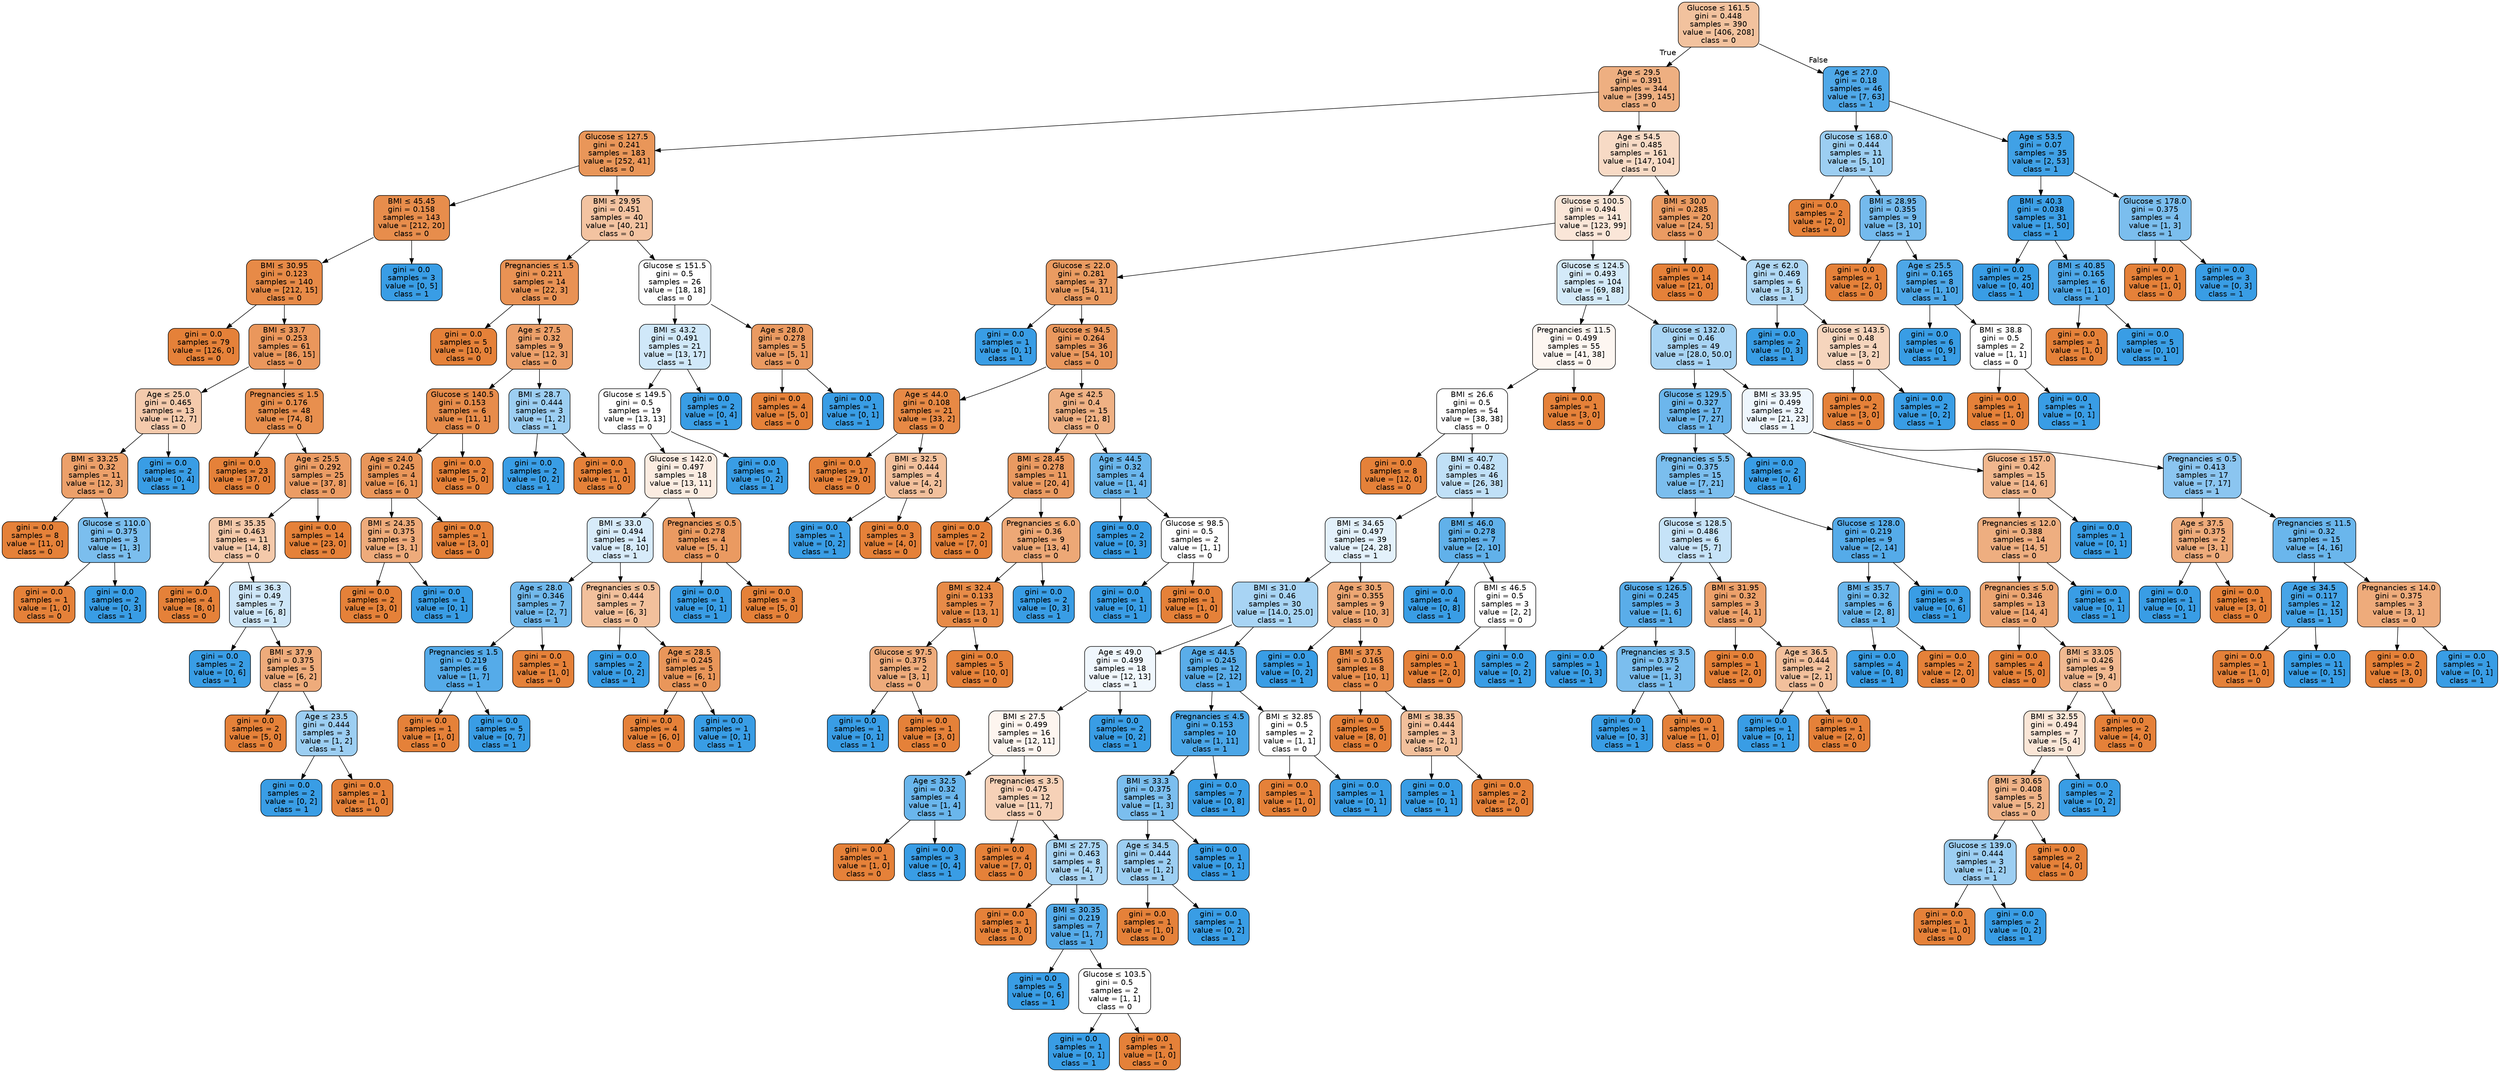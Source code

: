 digraph Tree {
node [shape=box, style="filled, rounded", color="black", fontname="helvetica"] ;
edge [fontname="helvetica"] ;
0 [label=<Glucose &le; 161.5<br/>gini = 0.448<br/>samples = 390<br/>value = [406, 208]<br/>class = 0>, fillcolor="#f2c29e"] ;
1 [label=<Age &le; 29.5<br/>gini = 0.391<br/>samples = 344<br/>value = [399, 145]<br/>class = 0>, fillcolor="#eeaf81"] ;
0 -> 1 [labeldistance=2.5, labelangle=45, headlabel="True"] ;
2 [label=<Glucose &le; 127.5<br/>gini = 0.241<br/>samples = 183<br/>value = [252, 41]<br/>class = 0>, fillcolor="#e99659"] ;
1 -> 2 ;
3 [label=<BMI &le; 45.45<br/>gini = 0.158<br/>samples = 143<br/>value = [212, 20]<br/>class = 0>, fillcolor="#e78d4c"] ;
2 -> 3 ;
4 [label=<BMI &le; 30.95<br/>gini = 0.123<br/>samples = 140<br/>value = [212, 15]<br/>class = 0>, fillcolor="#e78a47"] ;
3 -> 4 ;
5 [label=<gini = 0.0<br/>samples = 79<br/>value = [126, 0]<br/>class = 0>, fillcolor="#e58139"] ;
4 -> 5 ;
6 [label=<BMI &le; 33.7<br/>gini = 0.253<br/>samples = 61<br/>value = [86, 15]<br/>class = 0>, fillcolor="#ea975c"] ;
4 -> 6 ;
7 [label=<Age &le; 25.0<br/>gini = 0.465<br/>samples = 13<br/>value = [12, 7]<br/>class = 0>, fillcolor="#f4caac"] ;
6 -> 7 ;
8 [label=<BMI &le; 33.25<br/>gini = 0.32<br/>samples = 11<br/>value = [12, 3]<br/>class = 0>, fillcolor="#eca06a"] ;
7 -> 8 ;
9 [label=<gini = 0.0<br/>samples = 8<br/>value = [11, 0]<br/>class = 0>, fillcolor="#e58139"] ;
8 -> 9 ;
10 [label=<Glucose &le; 110.0<br/>gini = 0.375<br/>samples = 3<br/>value = [1, 3]<br/>class = 1>, fillcolor="#7bbeee"] ;
8 -> 10 ;
11 [label=<gini = 0.0<br/>samples = 1<br/>value = [1, 0]<br/>class = 0>, fillcolor="#e58139"] ;
10 -> 11 ;
12 [label=<gini = 0.0<br/>samples = 2<br/>value = [0, 3]<br/>class = 1>, fillcolor="#399de5"] ;
10 -> 12 ;
13 [label=<gini = 0.0<br/>samples = 2<br/>value = [0, 4]<br/>class = 1>, fillcolor="#399de5"] ;
7 -> 13 ;
14 [label=<Pregnancies &le; 1.5<br/>gini = 0.176<br/>samples = 48<br/>value = [74, 8]<br/>class = 0>, fillcolor="#e88f4e"] ;
6 -> 14 ;
15 [label=<gini = 0.0<br/>samples = 23<br/>value = [37, 0]<br/>class = 0>, fillcolor="#e58139"] ;
14 -> 15 ;
16 [label=<Age &le; 25.5<br/>gini = 0.292<br/>samples = 25<br/>value = [37, 8]<br/>class = 0>, fillcolor="#eb9c64"] ;
14 -> 16 ;
17 [label=<BMI &le; 35.35<br/>gini = 0.463<br/>samples = 11<br/>value = [14, 8]<br/>class = 0>, fillcolor="#f4c9aa"] ;
16 -> 17 ;
18 [label=<gini = 0.0<br/>samples = 4<br/>value = [8, 0]<br/>class = 0>, fillcolor="#e58139"] ;
17 -> 18 ;
19 [label=<BMI &le; 36.3<br/>gini = 0.49<br/>samples = 7<br/>value = [6, 8]<br/>class = 1>, fillcolor="#cee6f8"] ;
17 -> 19 ;
20 [label=<gini = 0.0<br/>samples = 2<br/>value = [0, 6]<br/>class = 1>, fillcolor="#399de5"] ;
19 -> 20 ;
21 [label=<BMI &le; 37.9<br/>gini = 0.375<br/>samples = 5<br/>value = [6, 2]<br/>class = 0>, fillcolor="#eeab7b"] ;
19 -> 21 ;
22 [label=<gini = 0.0<br/>samples = 2<br/>value = [5, 0]<br/>class = 0>, fillcolor="#e58139"] ;
21 -> 22 ;
23 [label=<Age &le; 23.5<br/>gini = 0.444<br/>samples = 3<br/>value = [1, 2]<br/>class = 1>, fillcolor="#9ccef2"] ;
21 -> 23 ;
24 [label=<gini = 0.0<br/>samples = 2<br/>value = [0, 2]<br/>class = 1>, fillcolor="#399de5"] ;
23 -> 24 ;
25 [label=<gini = 0.0<br/>samples = 1<br/>value = [1, 0]<br/>class = 0>, fillcolor="#e58139"] ;
23 -> 25 ;
26 [label=<gini = 0.0<br/>samples = 14<br/>value = [23, 0]<br/>class = 0>, fillcolor="#e58139"] ;
16 -> 26 ;
27 [label=<gini = 0.0<br/>samples = 3<br/>value = [0, 5]<br/>class = 1>, fillcolor="#399de5"] ;
3 -> 27 ;
28 [label=<BMI &le; 29.95<br/>gini = 0.451<br/>samples = 40<br/>value = [40, 21]<br/>class = 0>, fillcolor="#f3c3a1"] ;
2 -> 28 ;
29 [label=<Pregnancies &le; 1.5<br/>gini = 0.211<br/>samples = 14<br/>value = [22, 3]<br/>class = 0>, fillcolor="#e99254"] ;
28 -> 29 ;
30 [label=<gini = 0.0<br/>samples = 5<br/>value = [10, 0]<br/>class = 0>, fillcolor="#e58139"] ;
29 -> 30 ;
31 [label=<Age &le; 27.5<br/>gini = 0.32<br/>samples = 9<br/>value = [12, 3]<br/>class = 0>, fillcolor="#eca06a"] ;
29 -> 31 ;
32 [label=<Glucose &le; 140.5<br/>gini = 0.153<br/>samples = 6<br/>value = [11, 1]<br/>class = 0>, fillcolor="#e78c4b"] ;
31 -> 32 ;
33 [label=<Age &le; 24.0<br/>gini = 0.245<br/>samples = 4<br/>value = [6, 1]<br/>class = 0>, fillcolor="#e9965a"] ;
32 -> 33 ;
34 [label=<BMI &le; 24.35<br/>gini = 0.375<br/>samples = 3<br/>value = [3, 1]<br/>class = 0>, fillcolor="#eeab7b"] ;
33 -> 34 ;
35 [label=<gini = 0.0<br/>samples = 2<br/>value = [3, 0]<br/>class = 0>, fillcolor="#e58139"] ;
34 -> 35 ;
36 [label=<gini = 0.0<br/>samples = 1<br/>value = [0, 1]<br/>class = 1>, fillcolor="#399de5"] ;
34 -> 36 ;
37 [label=<gini = 0.0<br/>samples = 1<br/>value = [3, 0]<br/>class = 0>, fillcolor="#e58139"] ;
33 -> 37 ;
38 [label=<gini = 0.0<br/>samples = 2<br/>value = [5, 0]<br/>class = 0>, fillcolor="#e58139"] ;
32 -> 38 ;
39 [label=<BMI &le; 28.7<br/>gini = 0.444<br/>samples = 3<br/>value = [1, 2]<br/>class = 1>, fillcolor="#9ccef2"] ;
31 -> 39 ;
40 [label=<gini = 0.0<br/>samples = 2<br/>value = [0, 2]<br/>class = 1>, fillcolor="#399de5"] ;
39 -> 40 ;
41 [label=<gini = 0.0<br/>samples = 1<br/>value = [1, 0]<br/>class = 0>, fillcolor="#e58139"] ;
39 -> 41 ;
42 [label=<Glucose &le; 151.5<br/>gini = 0.5<br/>samples = 26<br/>value = [18, 18]<br/>class = 0>, fillcolor="#ffffff"] ;
28 -> 42 ;
43 [label=<BMI &le; 43.2<br/>gini = 0.491<br/>samples = 21<br/>value = [13, 17]<br/>class = 1>, fillcolor="#d0e8f9"] ;
42 -> 43 ;
44 [label=<Glucose &le; 149.5<br/>gini = 0.5<br/>samples = 19<br/>value = [13, 13]<br/>class = 0>, fillcolor="#ffffff"] ;
43 -> 44 ;
45 [label=<Glucose &le; 142.0<br/>gini = 0.497<br/>samples = 18<br/>value = [13, 11]<br/>class = 0>, fillcolor="#fbece1"] ;
44 -> 45 ;
46 [label=<BMI &le; 33.0<br/>gini = 0.494<br/>samples = 14<br/>value = [8, 10]<br/>class = 1>, fillcolor="#d7ebfa"] ;
45 -> 46 ;
47 [label=<Age &le; 28.0<br/>gini = 0.346<br/>samples = 7<br/>value = [2, 7]<br/>class = 1>, fillcolor="#72b9ec"] ;
46 -> 47 ;
48 [label=<Pregnancies &le; 1.5<br/>gini = 0.219<br/>samples = 6<br/>value = [1, 7]<br/>class = 1>, fillcolor="#55abe9"] ;
47 -> 48 ;
49 [label=<gini = 0.0<br/>samples = 1<br/>value = [1, 0]<br/>class = 0>, fillcolor="#e58139"] ;
48 -> 49 ;
50 [label=<gini = 0.0<br/>samples = 5<br/>value = [0, 7]<br/>class = 1>, fillcolor="#399de5"] ;
48 -> 50 ;
51 [label=<gini = 0.0<br/>samples = 1<br/>value = [1, 0]<br/>class = 0>, fillcolor="#e58139"] ;
47 -> 51 ;
52 [label=<Pregnancies &le; 0.5<br/>gini = 0.444<br/>samples = 7<br/>value = [6, 3]<br/>class = 0>, fillcolor="#f2c09c"] ;
46 -> 52 ;
53 [label=<gini = 0.0<br/>samples = 2<br/>value = [0, 2]<br/>class = 1>, fillcolor="#399de5"] ;
52 -> 53 ;
54 [label=<Age &le; 28.5<br/>gini = 0.245<br/>samples = 5<br/>value = [6, 1]<br/>class = 0>, fillcolor="#e9965a"] ;
52 -> 54 ;
55 [label=<gini = 0.0<br/>samples = 4<br/>value = [6, 0]<br/>class = 0>, fillcolor="#e58139"] ;
54 -> 55 ;
56 [label=<gini = 0.0<br/>samples = 1<br/>value = [0, 1]<br/>class = 1>, fillcolor="#399de5"] ;
54 -> 56 ;
57 [label=<Pregnancies &le; 0.5<br/>gini = 0.278<br/>samples = 4<br/>value = [5, 1]<br/>class = 0>, fillcolor="#ea9a61"] ;
45 -> 57 ;
58 [label=<gini = 0.0<br/>samples = 1<br/>value = [0, 1]<br/>class = 1>, fillcolor="#399de5"] ;
57 -> 58 ;
59 [label=<gini = 0.0<br/>samples = 3<br/>value = [5, 0]<br/>class = 0>, fillcolor="#e58139"] ;
57 -> 59 ;
60 [label=<gini = 0.0<br/>samples = 1<br/>value = [0, 2]<br/>class = 1>, fillcolor="#399de5"] ;
44 -> 60 ;
61 [label=<gini = 0.0<br/>samples = 2<br/>value = [0, 4]<br/>class = 1>, fillcolor="#399de5"] ;
43 -> 61 ;
62 [label=<Age &le; 28.0<br/>gini = 0.278<br/>samples = 5<br/>value = [5, 1]<br/>class = 0>, fillcolor="#ea9a61"] ;
42 -> 62 ;
63 [label=<gini = 0.0<br/>samples = 4<br/>value = [5, 0]<br/>class = 0>, fillcolor="#e58139"] ;
62 -> 63 ;
64 [label=<gini = 0.0<br/>samples = 1<br/>value = [0, 1]<br/>class = 1>, fillcolor="#399de5"] ;
62 -> 64 ;
65 [label=<Age &le; 54.5<br/>gini = 0.485<br/>samples = 161<br/>value = [147, 104]<br/>class = 0>, fillcolor="#f7dac5"] ;
1 -> 65 ;
66 [label=<Glucose &le; 100.5<br/>gini = 0.494<br/>samples = 141<br/>value = [123, 99]<br/>class = 0>, fillcolor="#fae6d8"] ;
65 -> 66 ;
67 [label=<Glucose &le; 22.0<br/>gini = 0.281<br/>samples = 37<br/>value = [54, 11]<br/>class = 0>, fillcolor="#ea9b61"] ;
66 -> 67 ;
68 [label=<gini = 0.0<br/>samples = 1<br/>value = [0, 1]<br/>class = 1>, fillcolor="#399de5"] ;
67 -> 68 ;
69 [label=<Glucose &le; 94.5<br/>gini = 0.264<br/>samples = 36<br/>value = [54, 10]<br/>class = 0>, fillcolor="#ea985e"] ;
67 -> 69 ;
70 [label=<Age &le; 44.0<br/>gini = 0.108<br/>samples = 21<br/>value = [33, 2]<br/>class = 0>, fillcolor="#e78945"] ;
69 -> 70 ;
71 [label=<gini = 0.0<br/>samples = 17<br/>value = [29, 0]<br/>class = 0>, fillcolor="#e58139"] ;
70 -> 71 ;
72 [label=<BMI &le; 32.5<br/>gini = 0.444<br/>samples = 4<br/>value = [4, 2]<br/>class = 0>, fillcolor="#f2c09c"] ;
70 -> 72 ;
73 [label=<gini = 0.0<br/>samples = 1<br/>value = [0, 2]<br/>class = 1>, fillcolor="#399de5"] ;
72 -> 73 ;
74 [label=<gini = 0.0<br/>samples = 3<br/>value = [4, 0]<br/>class = 0>, fillcolor="#e58139"] ;
72 -> 74 ;
75 [label=<Age &le; 42.5<br/>gini = 0.4<br/>samples = 15<br/>value = [21, 8]<br/>class = 0>, fillcolor="#efb184"] ;
69 -> 75 ;
76 [label=<BMI &le; 28.45<br/>gini = 0.278<br/>samples = 11<br/>value = [20, 4]<br/>class = 0>, fillcolor="#ea9a61"] ;
75 -> 76 ;
77 [label=<gini = 0.0<br/>samples = 2<br/>value = [7, 0]<br/>class = 0>, fillcolor="#e58139"] ;
76 -> 77 ;
78 [label=<Pregnancies &le; 6.0<br/>gini = 0.36<br/>samples = 9<br/>value = [13, 4]<br/>class = 0>, fillcolor="#eda876"] ;
76 -> 78 ;
79 [label=<BMI &le; 32.4<br/>gini = 0.133<br/>samples = 7<br/>value = [13, 1]<br/>class = 0>, fillcolor="#e78b48"] ;
78 -> 79 ;
80 [label=<Glucose &le; 97.5<br/>gini = 0.375<br/>samples = 2<br/>value = [3, 1]<br/>class = 0>, fillcolor="#eeab7b"] ;
79 -> 80 ;
81 [label=<gini = 0.0<br/>samples = 1<br/>value = [0, 1]<br/>class = 1>, fillcolor="#399de5"] ;
80 -> 81 ;
82 [label=<gini = 0.0<br/>samples = 1<br/>value = [3, 0]<br/>class = 0>, fillcolor="#e58139"] ;
80 -> 82 ;
83 [label=<gini = 0.0<br/>samples = 5<br/>value = [10, 0]<br/>class = 0>, fillcolor="#e58139"] ;
79 -> 83 ;
84 [label=<gini = 0.0<br/>samples = 2<br/>value = [0, 3]<br/>class = 1>, fillcolor="#399de5"] ;
78 -> 84 ;
85 [label=<Age &le; 44.5<br/>gini = 0.32<br/>samples = 4<br/>value = [1, 4]<br/>class = 1>, fillcolor="#6ab6ec"] ;
75 -> 85 ;
86 [label=<gini = 0.0<br/>samples = 2<br/>value = [0, 3]<br/>class = 1>, fillcolor="#399de5"] ;
85 -> 86 ;
87 [label=<Glucose &le; 98.5<br/>gini = 0.5<br/>samples = 2<br/>value = [1, 1]<br/>class = 0>, fillcolor="#ffffff"] ;
85 -> 87 ;
88 [label=<gini = 0.0<br/>samples = 1<br/>value = [0, 1]<br/>class = 1>, fillcolor="#399de5"] ;
87 -> 88 ;
89 [label=<gini = 0.0<br/>samples = 1<br/>value = [1, 0]<br/>class = 0>, fillcolor="#e58139"] ;
87 -> 89 ;
90 [label=<Glucose &le; 124.5<br/>gini = 0.493<br/>samples = 104<br/>value = [69, 88]<br/>class = 1>, fillcolor="#d4eaf9"] ;
66 -> 90 ;
91 [label=<Pregnancies &le; 11.5<br/>gini = 0.499<br/>samples = 55<br/>value = [41, 38]<br/>class = 0>, fillcolor="#fdf6f1"] ;
90 -> 91 ;
92 [label=<BMI &le; 26.6<br/>gini = 0.5<br/>samples = 54<br/>value = [38, 38]<br/>class = 0>, fillcolor="#ffffff"] ;
91 -> 92 ;
93 [label=<gini = 0.0<br/>samples = 8<br/>value = [12, 0]<br/>class = 0>, fillcolor="#e58139"] ;
92 -> 93 ;
94 [label=<BMI &le; 40.7<br/>gini = 0.482<br/>samples = 46<br/>value = [26, 38]<br/>class = 1>, fillcolor="#c0e0f7"] ;
92 -> 94 ;
95 [label=<BMI &le; 34.65<br/>gini = 0.497<br/>samples = 39<br/>value = [24, 28]<br/>class = 1>, fillcolor="#e3f1fb"] ;
94 -> 95 ;
96 [label=<BMI &le; 31.0<br/>gini = 0.46<br/>samples = 30<br/>value = [14.0, 25.0]<br/>class = 1>, fillcolor="#a8d4f4"] ;
95 -> 96 ;
97 [label=<Age &le; 49.0<br/>gini = 0.499<br/>samples = 18<br/>value = [12, 13]<br/>class = 1>, fillcolor="#f0f7fd"] ;
96 -> 97 ;
98 [label=<BMI &le; 27.5<br/>gini = 0.499<br/>samples = 16<br/>value = [12, 11]<br/>class = 0>, fillcolor="#fdf5ef"] ;
97 -> 98 ;
99 [label=<Age &le; 32.5<br/>gini = 0.32<br/>samples = 4<br/>value = [1, 4]<br/>class = 1>, fillcolor="#6ab6ec"] ;
98 -> 99 ;
100 [label=<gini = 0.0<br/>samples = 1<br/>value = [1, 0]<br/>class = 0>, fillcolor="#e58139"] ;
99 -> 100 ;
101 [label=<gini = 0.0<br/>samples = 3<br/>value = [0, 4]<br/>class = 1>, fillcolor="#399de5"] ;
99 -> 101 ;
102 [label=<Pregnancies &le; 3.5<br/>gini = 0.475<br/>samples = 12<br/>value = [11, 7]<br/>class = 0>, fillcolor="#f6d1b7"] ;
98 -> 102 ;
103 [label=<gini = 0.0<br/>samples = 4<br/>value = [7, 0]<br/>class = 0>, fillcolor="#e58139"] ;
102 -> 103 ;
104 [label=<BMI &le; 27.75<br/>gini = 0.463<br/>samples = 8<br/>value = [4, 7]<br/>class = 1>, fillcolor="#aad5f4"] ;
102 -> 104 ;
105 [label=<gini = 0.0<br/>samples = 1<br/>value = [3, 0]<br/>class = 0>, fillcolor="#e58139"] ;
104 -> 105 ;
106 [label=<BMI &le; 30.35<br/>gini = 0.219<br/>samples = 7<br/>value = [1, 7]<br/>class = 1>, fillcolor="#55abe9"] ;
104 -> 106 ;
107 [label=<gini = 0.0<br/>samples = 5<br/>value = [0, 6]<br/>class = 1>, fillcolor="#399de5"] ;
106 -> 107 ;
108 [label=<Glucose &le; 103.5<br/>gini = 0.5<br/>samples = 2<br/>value = [1, 1]<br/>class = 0>, fillcolor="#ffffff"] ;
106 -> 108 ;
109 [label=<gini = 0.0<br/>samples = 1<br/>value = [0, 1]<br/>class = 1>, fillcolor="#399de5"] ;
108 -> 109 ;
110 [label=<gini = 0.0<br/>samples = 1<br/>value = [1, 0]<br/>class = 0>, fillcolor="#e58139"] ;
108 -> 110 ;
111 [label=<gini = 0.0<br/>samples = 2<br/>value = [0, 2]<br/>class = 1>, fillcolor="#399de5"] ;
97 -> 111 ;
112 [label=<Age &le; 44.5<br/>gini = 0.245<br/>samples = 12<br/>value = [2, 12]<br/>class = 1>, fillcolor="#5aade9"] ;
96 -> 112 ;
113 [label=<Pregnancies &le; 4.5<br/>gini = 0.153<br/>samples = 10<br/>value = [1, 11]<br/>class = 1>, fillcolor="#4ba6e7"] ;
112 -> 113 ;
114 [label=<BMI &le; 33.3<br/>gini = 0.375<br/>samples = 3<br/>value = [1, 3]<br/>class = 1>, fillcolor="#7bbeee"] ;
113 -> 114 ;
115 [label=<Age &le; 34.5<br/>gini = 0.444<br/>samples = 2<br/>value = [1, 2]<br/>class = 1>, fillcolor="#9ccef2"] ;
114 -> 115 ;
116 [label=<gini = 0.0<br/>samples = 1<br/>value = [1, 0]<br/>class = 0>, fillcolor="#e58139"] ;
115 -> 116 ;
117 [label=<gini = 0.0<br/>samples = 1<br/>value = [0, 2]<br/>class = 1>, fillcolor="#399de5"] ;
115 -> 117 ;
118 [label=<gini = 0.0<br/>samples = 1<br/>value = [0, 1]<br/>class = 1>, fillcolor="#399de5"] ;
114 -> 118 ;
119 [label=<gini = 0.0<br/>samples = 7<br/>value = [0, 8]<br/>class = 1>, fillcolor="#399de5"] ;
113 -> 119 ;
120 [label=<BMI &le; 32.85<br/>gini = 0.5<br/>samples = 2<br/>value = [1, 1]<br/>class = 0>, fillcolor="#ffffff"] ;
112 -> 120 ;
121 [label=<gini = 0.0<br/>samples = 1<br/>value = [1, 0]<br/>class = 0>, fillcolor="#e58139"] ;
120 -> 121 ;
122 [label=<gini = 0.0<br/>samples = 1<br/>value = [0, 1]<br/>class = 1>, fillcolor="#399de5"] ;
120 -> 122 ;
123 [label=<Age &le; 30.5<br/>gini = 0.355<br/>samples = 9<br/>value = [10, 3]<br/>class = 0>, fillcolor="#eda774"] ;
95 -> 123 ;
124 [label=<gini = 0.0<br/>samples = 1<br/>value = [0, 2]<br/>class = 1>, fillcolor="#399de5"] ;
123 -> 124 ;
125 [label=<BMI &le; 37.5<br/>gini = 0.165<br/>samples = 8<br/>value = [10, 1]<br/>class = 0>, fillcolor="#e88e4d"] ;
123 -> 125 ;
126 [label=<gini = 0.0<br/>samples = 5<br/>value = [8, 0]<br/>class = 0>, fillcolor="#e58139"] ;
125 -> 126 ;
127 [label=<BMI &le; 38.35<br/>gini = 0.444<br/>samples = 3<br/>value = [2, 1]<br/>class = 0>, fillcolor="#f2c09c"] ;
125 -> 127 ;
128 [label=<gini = 0.0<br/>samples = 1<br/>value = [0, 1]<br/>class = 1>, fillcolor="#399de5"] ;
127 -> 128 ;
129 [label=<gini = 0.0<br/>samples = 2<br/>value = [2, 0]<br/>class = 0>, fillcolor="#e58139"] ;
127 -> 129 ;
130 [label=<BMI &le; 46.0<br/>gini = 0.278<br/>samples = 7<br/>value = [2, 10]<br/>class = 1>, fillcolor="#61b1ea"] ;
94 -> 130 ;
131 [label=<gini = 0.0<br/>samples = 4<br/>value = [0, 8]<br/>class = 1>, fillcolor="#399de5"] ;
130 -> 131 ;
132 [label=<BMI &le; 46.5<br/>gini = 0.5<br/>samples = 3<br/>value = [2, 2]<br/>class = 0>, fillcolor="#ffffff"] ;
130 -> 132 ;
133 [label=<gini = 0.0<br/>samples = 1<br/>value = [2, 0]<br/>class = 0>, fillcolor="#e58139"] ;
132 -> 133 ;
134 [label=<gini = 0.0<br/>samples = 2<br/>value = [0, 2]<br/>class = 1>, fillcolor="#399de5"] ;
132 -> 134 ;
135 [label=<gini = 0.0<br/>samples = 1<br/>value = [3, 0]<br/>class = 0>, fillcolor="#e58139"] ;
91 -> 135 ;
136 [label=<Glucose &le; 132.0<br/>gini = 0.46<br/>samples = 49<br/>value = [28.0, 50.0]<br/>class = 1>, fillcolor="#a8d4f4"] ;
90 -> 136 ;
137 [label=<Glucose &le; 129.5<br/>gini = 0.327<br/>samples = 17<br/>value = [7, 27]<br/>class = 1>, fillcolor="#6cb6ec"] ;
136 -> 137 ;
138 [label=<Pregnancies &le; 5.5<br/>gini = 0.375<br/>samples = 15<br/>value = [7, 21]<br/>class = 1>, fillcolor="#7bbeee"] ;
137 -> 138 ;
139 [label=<Glucose &le; 128.5<br/>gini = 0.486<br/>samples = 6<br/>value = [5, 7]<br/>class = 1>, fillcolor="#c6e3f8"] ;
138 -> 139 ;
140 [label=<Glucose &le; 126.5<br/>gini = 0.245<br/>samples = 3<br/>value = [1, 6]<br/>class = 1>, fillcolor="#5aade9"] ;
139 -> 140 ;
141 [label=<gini = 0.0<br/>samples = 1<br/>value = [0, 3]<br/>class = 1>, fillcolor="#399de5"] ;
140 -> 141 ;
142 [label=<Pregnancies &le; 3.5<br/>gini = 0.375<br/>samples = 2<br/>value = [1, 3]<br/>class = 1>, fillcolor="#7bbeee"] ;
140 -> 142 ;
143 [label=<gini = 0.0<br/>samples = 1<br/>value = [0, 3]<br/>class = 1>, fillcolor="#399de5"] ;
142 -> 143 ;
144 [label=<gini = 0.0<br/>samples = 1<br/>value = [1, 0]<br/>class = 0>, fillcolor="#e58139"] ;
142 -> 144 ;
145 [label=<BMI &le; 31.95<br/>gini = 0.32<br/>samples = 3<br/>value = [4, 1]<br/>class = 0>, fillcolor="#eca06a"] ;
139 -> 145 ;
146 [label=<gini = 0.0<br/>samples = 1<br/>value = [2, 0]<br/>class = 0>, fillcolor="#e58139"] ;
145 -> 146 ;
147 [label=<Age &le; 36.5<br/>gini = 0.444<br/>samples = 2<br/>value = [2, 1]<br/>class = 0>, fillcolor="#f2c09c"] ;
145 -> 147 ;
148 [label=<gini = 0.0<br/>samples = 1<br/>value = [0, 1]<br/>class = 1>, fillcolor="#399de5"] ;
147 -> 148 ;
149 [label=<gini = 0.0<br/>samples = 1<br/>value = [2, 0]<br/>class = 0>, fillcolor="#e58139"] ;
147 -> 149 ;
150 [label=<Glucose &le; 128.0<br/>gini = 0.219<br/>samples = 9<br/>value = [2, 14]<br/>class = 1>, fillcolor="#55abe9"] ;
138 -> 150 ;
151 [label=<BMI &le; 35.7<br/>gini = 0.32<br/>samples = 6<br/>value = [2, 8]<br/>class = 1>, fillcolor="#6ab6ec"] ;
150 -> 151 ;
152 [label=<gini = 0.0<br/>samples = 4<br/>value = [0, 8]<br/>class = 1>, fillcolor="#399de5"] ;
151 -> 152 ;
153 [label=<gini = 0.0<br/>samples = 2<br/>value = [2, 0]<br/>class = 0>, fillcolor="#e58139"] ;
151 -> 153 ;
154 [label=<gini = 0.0<br/>samples = 3<br/>value = [0, 6]<br/>class = 1>, fillcolor="#399de5"] ;
150 -> 154 ;
155 [label=<gini = 0.0<br/>samples = 2<br/>value = [0, 6]<br/>class = 1>, fillcolor="#399de5"] ;
137 -> 155 ;
156 [label=<BMI &le; 33.95<br/>gini = 0.499<br/>samples = 32<br/>value = [21, 23]<br/>class = 1>, fillcolor="#eef6fd"] ;
136 -> 156 ;
157 [label=<Glucose &le; 157.0<br/>gini = 0.42<br/>samples = 15<br/>value = [14, 6]<br/>class = 0>, fillcolor="#f0b78e"] ;
156 -> 157 ;
158 [label=<Pregnancies &le; 12.0<br/>gini = 0.388<br/>samples = 14<br/>value = [14, 5]<br/>class = 0>, fillcolor="#eeae80"] ;
157 -> 158 ;
159 [label=<Pregnancies &le; 5.0<br/>gini = 0.346<br/>samples = 13<br/>value = [14, 4]<br/>class = 0>, fillcolor="#eca572"] ;
158 -> 159 ;
160 [label=<gini = 0.0<br/>samples = 4<br/>value = [5, 0]<br/>class = 0>, fillcolor="#e58139"] ;
159 -> 160 ;
161 [label=<BMI &le; 33.05<br/>gini = 0.426<br/>samples = 9<br/>value = [9, 4]<br/>class = 0>, fillcolor="#f1b991"] ;
159 -> 161 ;
162 [label=<BMI &le; 32.55<br/>gini = 0.494<br/>samples = 7<br/>value = [5, 4]<br/>class = 0>, fillcolor="#fae6d7"] ;
161 -> 162 ;
163 [label=<BMI &le; 30.65<br/>gini = 0.408<br/>samples = 5<br/>value = [5, 2]<br/>class = 0>, fillcolor="#efb388"] ;
162 -> 163 ;
164 [label=<Glucose &le; 139.0<br/>gini = 0.444<br/>samples = 3<br/>value = [1, 2]<br/>class = 1>, fillcolor="#9ccef2"] ;
163 -> 164 ;
165 [label=<gini = 0.0<br/>samples = 1<br/>value = [1, 0]<br/>class = 0>, fillcolor="#e58139"] ;
164 -> 165 ;
166 [label=<gini = 0.0<br/>samples = 2<br/>value = [0, 2]<br/>class = 1>, fillcolor="#399de5"] ;
164 -> 166 ;
167 [label=<gini = 0.0<br/>samples = 2<br/>value = [4, 0]<br/>class = 0>, fillcolor="#e58139"] ;
163 -> 167 ;
168 [label=<gini = 0.0<br/>samples = 2<br/>value = [0, 2]<br/>class = 1>, fillcolor="#399de5"] ;
162 -> 168 ;
169 [label=<gini = 0.0<br/>samples = 2<br/>value = [4, 0]<br/>class = 0>, fillcolor="#e58139"] ;
161 -> 169 ;
170 [label=<gini = 0.0<br/>samples = 1<br/>value = [0, 1]<br/>class = 1>, fillcolor="#399de5"] ;
158 -> 170 ;
171 [label=<gini = 0.0<br/>samples = 1<br/>value = [0, 1]<br/>class = 1>, fillcolor="#399de5"] ;
157 -> 171 ;
172 [label=<Pregnancies &le; 0.5<br/>gini = 0.413<br/>samples = 17<br/>value = [7, 17]<br/>class = 1>, fillcolor="#8bc5f0"] ;
156 -> 172 ;
173 [label=<Age &le; 37.5<br/>gini = 0.375<br/>samples = 2<br/>value = [3, 1]<br/>class = 0>, fillcolor="#eeab7b"] ;
172 -> 173 ;
174 [label=<gini = 0.0<br/>samples = 1<br/>value = [0, 1]<br/>class = 1>, fillcolor="#399de5"] ;
173 -> 174 ;
175 [label=<gini = 0.0<br/>samples = 1<br/>value = [3, 0]<br/>class = 0>, fillcolor="#e58139"] ;
173 -> 175 ;
176 [label=<Pregnancies &le; 11.5<br/>gini = 0.32<br/>samples = 15<br/>value = [4, 16]<br/>class = 1>, fillcolor="#6ab6ec"] ;
172 -> 176 ;
177 [label=<Age &le; 34.5<br/>gini = 0.117<br/>samples = 12<br/>value = [1, 15]<br/>class = 1>, fillcolor="#46a4e7"] ;
176 -> 177 ;
178 [label=<gini = 0.0<br/>samples = 1<br/>value = [1, 0]<br/>class = 0>, fillcolor="#e58139"] ;
177 -> 178 ;
179 [label=<gini = 0.0<br/>samples = 11<br/>value = [0, 15]<br/>class = 1>, fillcolor="#399de5"] ;
177 -> 179 ;
180 [label=<Pregnancies &le; 14.0<br/>gini = 0.375<br/>samples = 3<br/>value = [3, 1]<br/>class = 0>, fillcolor="#eeab7b"] ;
176 -> 180 ;
181 [label=<gini = 0.0<br/>samples = 2<br/>value = [3, 0]<br/>class = 0>, fillcolor="#e58139"] ;
180 -> 181 ;
182 [label=<gini = 0.0<br/>samples = 1<br/>value = [0, 1]<br/>class = 1>, fillcolor="#399de5"] ;
180 -> 182 ;
183 [label=<BMI &le; 30.0<br/>gini = 0.285<br/>samples = 20<br/>value = [24, 5]<br/>class = 0>, fillcolor="#ea9b62"] ;
65 -> 183 ;
184 [label=<gini = 0.0<br/>samples = 14<br/>value = [21, 0]<br/>class = 0>, fillcolor="#e58139"] ;
183 -> 184 ;
185 [label=<Age &le; 62.0<br/>gini = 0.469<br/>samples = 6<br/>value = [3, 5]<br/>class = 1>, fillcolor="#b0d8f5"] ;
183 -> 185 ;
186 [label=<gini = 0.0<br/>samples = 2<br/>value = [0, 3]<br/>class = 1>, fillcolor="#399de5"] ;
185 -> 186 ;
187 [label=<Glucose &le; 143.5<br/>gini = 0.48<br/>samples = 4<br/>value = [3, 2]<br/>class = 0>, fillcolor="#f6d5bd"] ;
185 -> 187 ;
188 [label=<gini = 0.0<br/>samples = 2<br/>value = [3, 0]<br/>class = 0>, fillcolor="#e58139"] ;
187 -> 188 ;
189 [label=<gini = 0.0<br/>samples = 2<br/>value = [0, 2]<br/>class = 1>, fillcolor="#399de5"] ;
187 -> 189 ;
190 [label=<Age &le; 27.0<br/>gini = 0.18<br/>samples = 46<br/>value = [7, 63]<br/>class = 1>, fillcolor="#4fa8e8"] ;
0 -> 190 [labeldistance=2.5, labelangle=-45, headlabel="False"] ;
191 [label=<Glucose &le; 168.0<br/>gini = 0.444<br/>samples = 11<br/>value = [5, 10]<br/>class = 1>, fillcolor="#9ccef2"] ;
190 -> 191 ;
192 [label=<gini = 0.0<br/>samples = 2<br/>value = [2, 0]<br/>class = 0>, fillcolor="#e58139"] ;
191 -> 192 ;
193 [label=<BMI &le; 28.95<br/>gini = 0.355<br/>samples = 9<br/>value = [3, 10]<br/>class = 1>, fillcolor="#74baed"] ;
191 -> 193 ;
194 [label=<gini = 0.0<br/>samples = 1<br/>value = [2, 0]<br/>class = 0>, fillcolor="#e58139"] ;
193 -> 194 ;
195 [label=<Age &le; 25.5<br/>gini = 0.165<br/>samples = 8<br/>value = [1, 10]<br/>class = 1>, fillcolor="#4da7e8"] ;
193 -> 195 ;
196 [label=<gini = 0.0<br/>samples = 6<br/>value = [0, 9]<br/>class = 1>, fillcolor="#399de5"] ;
195 -> 196 ;
197 [label=<BMI &le; 38.8<br/>gini = 0.5<br/>samples = 2<br/>value = [1, 1]<br/>class = 0>, fillcolor="#ffffff"] ;
195 -> 197 ;
198 [label=<gini = 0.0<br/>samples = 1<br/>value = [1, 0]<br/>class = 0>, fillcolor="#e58139"] ;
197 -> 198 ;
199 [label=<gini = 0.0<br/>samples = 1<br/>value = [0, 1]<br/>class = 1>, fillcolor="#399de5"] ;
197 -> 199 ;
200 [label=<Age &le; 53.5<br/>gini = 0.07<br/>samples = 35<br/>value = [2, 53]<br/>class = 1>, fillcolor="#40a1e6"] ;
190 -> 200 ;
201 [label=<BMI &le; 40.3<br/>gini = 0.038<br/>samples = 31<br/>value = [1, 50]<br/>class = 1>, fillcolor="#3d9fe6"] ;
200 -> 201 ;
202 [label=<gini = 0.0<br/>samples = 25<br/>value = [0, 40]<br/>class = 1>, fillcolor="#399de5"] ;
201 -> 202 ;
203 [label=<BMI &le; 40.85<br/>gini = 0.165<br/>samples = 6<br/>value = [1, 10]<br/>class = 1>, fillcolor="#4da7e8"] ;
201 -> 203 ;
204 [label=<gini = 0.0<br/>samples = 1<br/>value = [1, 0]<br/>class = 0>, fillcolor="#e58139"] ;
203 -> 204 ;
205 [label=<gini = 0.0<br/>samples = 5<br/>value = [0, 10]<br/>class = 1>, fillcolor="#399de5"] ;
203 -> 205 ;
206 [label=<Glucose &le; 178.0<br/>gini = 0.375<br/>samples = 4<br/>value = [1, 3]<br/>class = 1>, fillcolor="#7bbeee"] ;
200 -> 206 ;
207 [label=<gini = 0.0<br/>samples = 1<br/>value = [1, 0]<br/>class = 0>, fillcolor="#e58139"] ;
206 -> 207 ;
208 [label=<gini = 0.0<br/>samples = 3<br/>value = [0, 3]<br/>class = 1>, fillcolor="#399de5"] ;
206 -> 208 ;
}